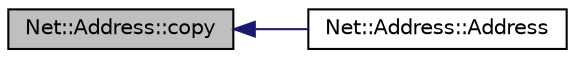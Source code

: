 digraph "Net::Address::copy"
{
 // INTERACTIVE_SVG=YES
  edge [fontname="Helvetica",fontsize="10",labelfontname="Helvetica",labelfontsize="10"];
  node [fontname="Helvetica",fontsize="10",shape=record];
  rankdir="LR";
  Node1 [label="Net::Address::copy",height=0.2,width=0.4,color="black", fillcolor="grey75", style="filled", fontcolor="black"];
  Node1 -> Node2 [dir="back",color="midnightblue",fontsize="10",style="solid",fontname="Helvetica"];
  Node2 [label="Net::Address::Address",height=0.2,width=0.4,color="black", fillcolor="white", style="filled",URL="$d3/db9/class_net_1_1_address.html#a0f86fdc8cf6e77cc96c9ce7566f4e1a3"];
}
